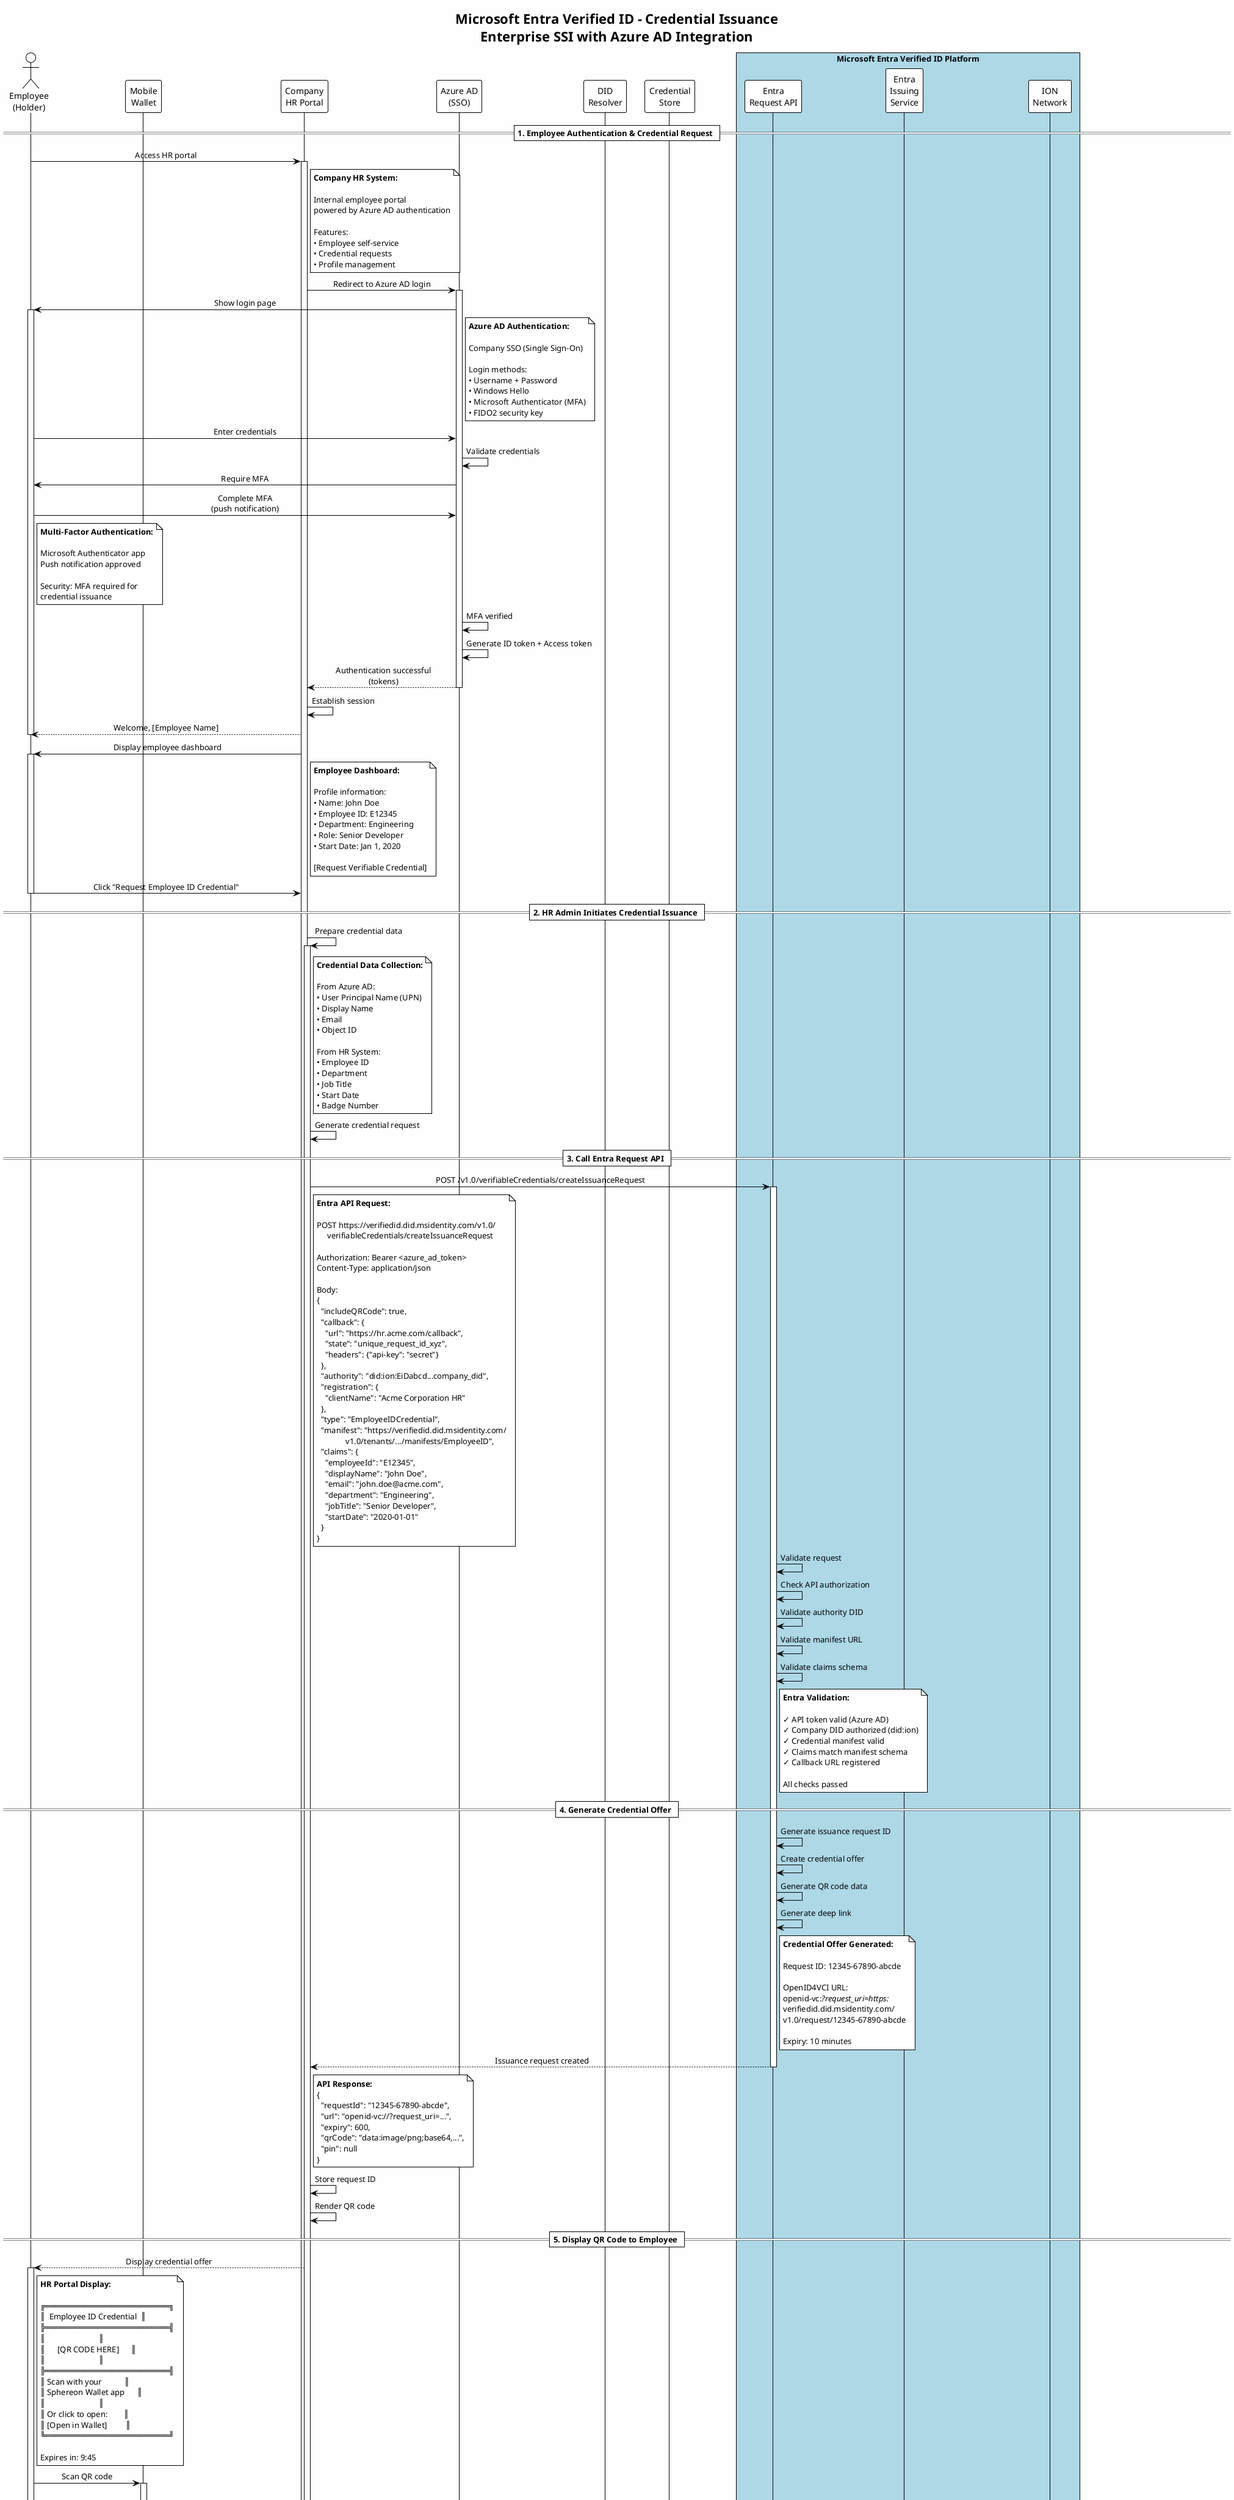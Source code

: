 @startuml 12-seq-entra-issuance
!theme plain
skinparam backgroundColor #FEFEFE
skinparam sequenceMessageAlign center

title Microsoft Entra Verified ID - Credential Issuance\n**Enterprise SSI with Azure AD Integration**

actor "Employee\n(Holder)" as Employee
participant "Mobile\nWallet" as Wallet
participant "Company\nHR Portal" as HRPortal
participant "Azure AD\n(SSO)" as AzureAD
participant "Entra\nRequest API" as EntraAPI
participant "Entra\nIssuing\nService" as EntraIssuer
participant "ION\nNetwork" as ION
participant "DID\nResolver" as DIDResolver
participant "Credential\nStore" as CredStore

box "Microsoft Entra Verified ID Platform" #LightBlue
  participant EntraAPI
  participant EntraIssuer
  participant ION
end box

== 1. Employee Authentication & Credential Request ==

Employee -> HRPortal: Access HR portal
activate HRPortal

note right of HRPortal
  **Company HR System:**
  
  Internal employee portal
  powered by Azure AD authentication
  
  Features:
  • Employee self-service
  • Credential requests
  • Profile management
end note

HRPortal -> AzureAD: Redirect to Azure AD login
activate AzureAD

AzureAD -> Employee: Show login page
activate Employee

note right of AzureAD
  **Azure AD Authentication:**
  
  Company SSO (Single Sign-On)
  
  Login methods:
  • Username + Password
  • Windows Hello
  • Microsoft Authenticator (MFA)
  • FIDO2 security key
end note

Employee -> AzureAD: Enter credentials
AzureAD -> AzureAD: Validate credentials

AzureAD -> Employee: Require MFA
Employee -> AzureAD: Complete MFA\n(push notification)

note right of Employee
  **Multi-Factor Authentication:**
  
  Microsoft Authenticator app
  Push notification approved
  
  Security: MFA required for
  credential issuance
end note

AzureAD -> AzureAD: MFA verified
AzureAD -> AzureAD: Generate ID token + Access token

AzureAD --> HRPortal: Authentication successful\n(tokens)
deactivate AzureAD

HRPortal -> HRPortal: Establish session
HRPortal --> Employee: Welcome, [Employee Name]
deactivate Employee

HRPortal -> Employee: Display employee dashboard
activate Employee

note right of HRPortal
  **Employee Dashboard:**
  
  Profile information:
  • Name: John Doe
  • Employee ID: E12345
  • Department: Engineering
  • Role: Senior Developer
  • Start Date: Jan 1, 2020
  
  [Request Verifiable Credential]
end note

Employee -> HRPortal: Click "Request Employee ID Credential"
deactivate Employee

== 2. HR Admin Initiates Credential Issuance ==

HRPortal -> HRPortal: Prepare credential data
activate HRPortal

note right of HRPortal
  **Credential Data Collection:**
  
  From Azure AD:
  • User Principal Name (UPN)
  • Display Name
  • Email
  • Object ID
  
  From HR System:
  • Employee ID
  • Department
  • Job Title
  • Start Date
  • Badge Number
end note

HRPortal -> HRPortal: Generate credential request

== 3. Call Entra Request API ==

HRPortal -> EntraAPI: POST /v1.0/verifiableCredentials/createIssuanceRequest
activate EntraAPI

note right of HRPortal
  **Entra API Request:**
  
  POST https://verifiedid.did.msidentity.com/v1.0/
       verifiableCredentials/createIssuanceRequest
  
  Authorization: Bearer <azure_ad_token>
  Content-Type: application/json
  
  Body:
  {
    "includeQRCode": true,
    "callback": {
      "url": "https://hr.acme.com/callback",
      "state": "unique_request_id_xyz",
      "headers": {"api-key": "secret"}
    },
    "authority": "did:ion:EiDabcd...company_did",
    "registration": {
      "clientName": "Acme Corporation HR"
    },
    "type": "EmployeeIDCredential",
    "manifest": "https://verifiedid.did.msidentity.com/
                v1.0/tenants/.../manifests/EmployeeID",
    "claims": {
      "employeeId": "E12345",
      "displayName": "John Doe",
      "email": "john.doe@acme.com",
      "department": "Engineering",
      "jobTitle": "Senior Developer",
      "startDate": "2020-01-01"
    }
  }
end note

EntraAPI -> EntraAPI: Validate request
EntraAPI -> EntraAPI: Check API authorization
EntraAPI -> EntraAPI: Validate authority DID
EntraAPI -> EntraAPI: Validate manifest URL
EntraAPI -> EntraAPI: Validate claims schema

note right of EntraAPI
  **Entra Validation:**
  
  ✓ API token valid (Azure AD)
  ✓ Company DID authorized (did:ion)
  ✓ Credential manifest valid
  ✓ Claims match manifest schema
  ✓ Callback URL registered
  
  All checks passed
end note

== 4. Generate Credential Offer ==

EntraAPI -> EntraAPI: Generate issuance request ID
EntraAPI -> EntraAPI: Create credential offer
EntraAPI -> EntraAPI: Generate QR code data
EntraAPI -> EntraAPI: Generate deep link

note right of EntraAPI
  **Credential Offer Generated:**
  
  Request ID: 12345-67890-abcde
  
  OpenID4VCI URL:
  openid-vc://?request_uri=https://
  verifiedid.did.msidentity.com/
  v1.0/request/12345-67890-abcde
  
  Expiry: 10 minutes
end note

EntraAPI --> HRPortal: Issuance request created
deactivate EntraAPI

note right of HRPortal
  **API Response:**
  {
    "requestId": "12345-67890-abcde",
    "url": "openid-vc://?request_uri=...",
    "expiry": 600,
    "qrCode": "data:image/png;base64,...",
    "pin": null
  }
end note

HRPortal -> HRPortal: Store request ID
HRPortal -> HRPortal: Render QR code

== 5. Display QR Code to Employee ==

HRPortal --> Employee: Display credential offer
activate Employee

note right of Employee
  **HR Portal Display:**
  
  ╔══════════════════════════╗
  ║  Employee ID Credential  ║
  ╠══════════════════════════╣
  ║                          ║
  ║      [QR CODE HERE]      ║
  ║                          ║
  ╠══════════════════════════╣
  ║ Scan with your           ║
  ║ Sphereon Wallet app      ║
  ║                          ║
  ║ Or click to open:        ║
  ║ [Open in Wallet]         ║
  ╚══════════════════════════╝
  
  Expires in: 9:45
end note

Employee -> Wallet: Scan QR code
activate Wallet
deactivate Employee

== 6. Wallet Processes Credential Offer ==

Wallet -> Wallet: Parse OpenID4VCI URL
Wallet -> Wallet: Extract request_uri

Wallet -> EntraIssuer: GET request_uri
activate EntraIssuer

EntraIssuer -> EntraIssuer: Validate request ID
EntraIssuer -> EntraIssuer: Check expiry (< 10 min)

note right of EntraIssuer
  **Request Validation:**
  
  Request ID: 12345-67890-abcde
  Status: Pending
  Expiry: Valid (2 minutes elapsed)
  
  Credential type: EmployeeIDCredential
  Issuer: Acme Corporation
  Issuer DID: did:ion:EiDabcd...
end note

EntraIssuer --> Wallet: Credential offer details
deactivate EntraIssuer

note right of Wallet
  **Credential Offer:**
  {
    "credential_issuer": "https://verifiedid.did.msidentity.com",
    "credentials": [{
      "format": "jwt_vc_json",
      "types": ["VerifiableCredential", "EmployeeIDCredential"],
      "credentialSubject": {
        "employeeId": "E12345",
        "displayName": "John Doe",
        "department": "Engineering",
        ...
      }
    }],
    "display": {
      "name": "Acme Corporation",
      "logo": "https://acme.com/logo.png",
      "backgroundColor": "#000080"
    }
  }
end note

== 7. Wallet Resolves Company DID ==

Wallet -> DIDResolver: Resolve did:ion:EiDabcd...
activate DIDResolver

DIDResolver -> ION: Query ION network
activate ION

note right of ION
  **ION DID Resolution:**
  
  Company DID: did:ion:EiDabcd...
  
  ION network queries:
  1. Check local cache
  2. Query Bitcoin blockchain
  3. Retrieve IPFS data
  4. Reconstruct DID document
end note

ION -> ION: Query Bitcoin for anchor
ION -> ION: Retrieve IPFS content (DID doc operations)
ION -> ION: Apply operations to construct current state

ION --> DIDResolver: DID document
deactivate ION

note right of DIDResolver
  **Company DID Document:**
  {
    "id": "did:ion:EiDabcd...",
    "verificationMethod": [{
      "id": "did:ion:EiDabcd...#sign-key-1",
      "type": "JsonWebKey2020",
      "controller": "did:ion:EiDabcd...",
      "publicKeyJwk": {...}
    }],
    "service": [{
      "id": "#linkeddomains",
      "type": "LinkedDomains",
      "serviceEndpoint": "https://acme.com"
    }]
  }
  
  ✓ DID anchored on Bitcoin (via ION)
  ✓ Signing key verified
  ✓ Linked to acme.com domain
end note

DIDResolver --> Wallet: Company DID document
deactivate DIDResolver

Wallet -> Wallet: Validate company DID
Wallet -> Wallet: Extract verification key
Wallet -> Wallet: Verify domain linkage

note right of Wallet
  **Trust Establishment:**
  
  ✓ Company DID anchored on Bitcoin (ION)
  ✓ DID linked to acme.com domain
  ✓ Signing key identified
  
  Trust level: HIGH
  (Bitcoin-anchored DID)
end note

== 8. Display Credential Preview to User ==

Wallet -> Employee: Show credential preview
activate Employee

note right of Wallet
  **Wallet Display:**
  
  ╔══════════════════════════════╗
  ║ Credential Offer             ║
  ╠══════════════════════════════╣
  ║ Issuer: Acme Corporation 🔗  ║
  ║ Type: Employee ID            ║
  ╠══════════════════════════════╣
  ║ Information to be stored:    ║
  ║                              ║
  ║ • Employee ID: E12345        ║
  ║ • Name: John Doe             ║
  ║ • Email: john.doe@acme.com   ║
  ║ • Department: Engineering    ║
  ║ • Job Title: Senior Dev      ║
  ║ • Start Date: Jan 1, 2020    ║
  ╠══════════════════════════════╣
  ║ 🔒 Issuer Verified           ║
  ║ ⚓ Bitcoin-anchored DID       ║
  ╠══════════════════════════════╣
  ║     [Accept]  [Reject]       ║
  ╚══════════════════════════════╝
end note

Employee -> Wallet: Review credential details
Employee -> Wallet: Accept credential
deactivate Employee

== 9. Wallet Requests Credential (with Proof of Possession) ==

Wallet -> Wallet: Select/create holder DID
Wallet -> Wallet: Generate key proof (PoP)

note right of Wallet
  **Proof of Possession:**
  
  Holder DID: did:ion:EiHolder123...
  (Employee's personal DID)
  
  PoP JWT:
  {
    "iss": "did:ion:EiHolder123...",
    "aud": "did:ion:EiDabcd...",
    "nonce": "challenge_from_offer",
    "iat": 1705329600
  }
  
  Signed with holder's private key
  Proves DID ownership
end note

Wallet -> EntraIssuer: POST /credential\n(with PoP JWT)
activate EntraIssuer

note right of Wallet
  **Credential Request:**
  
  POST https://verifiedid.did.msidentity.com/
       v1.0/request/12345-67890-abcde
  
  Body:
  {
    "id": "12345-67890-abcde",
    "did": "did:ion:EiHolder123...",
    "proof": {
      "proof_type": "jwt",
      "jwt": "<base64_encoded_pop_jwt>"
    }
  }
end note

EntraIssuer -> EntraIssuer: Validate request ID
EntraIssuer -> EntraIssuer: Check not already issued

EntraIssuer -> DIDResolver: Resolve holder DID
activate DIDResolver

DIDResolver -> ION: Query holder DID
activate ION
ION --> DIDResolver: Holder DID document
deactivate ION

DIDResolver --> EntraIssuer: Holder DID document
deactivate DIDResolver

EntraIssuer -> EntraIssuer: Verify PoP JWT signature
EntraIssuer -> EntraIssuer: Validate proof claims

note right of EntraIssuer
  **PoP Validation:**
  
  ✓ Holder DID resolved successfully
  ✓ PoP JWT signature valid
  ✓ iss = Holder DID
  ✓ aud = Company DID
  ✓ Nonce matches offer
  
  Holder proven to control DID
end note

== 10. Entra Generates Verifiable Credential ==

EntraIssuer -> EntraIssuer: Create VC structure

note right of EntraIssuer
  **Verifiable Credential:**
  
  {
    "@context": [
      "https://www.w3.org/2018/credentials/v1",
      "https://schema.org"
    ],
    "type": ["VerifiableCredential", "EmployeeIDCredential"],
    "issuer": "did:ion:EiDabcd...",
    "issuanceDate": "2024-01-15T12:00:00Z",
    "expirationDate": "2025-01-15T12:00:00Z",
    "credentialSubject": {
      "id": "did:ion:EiHolder123...",
      "employeeId": "E12345",
      "displayName": "John Doe",
      "email": "john.doe@acme.com",
      "department": "Engineering",
      "jobTitle": "Senior Developer",
      "startDate": "2020-01-01",
      "employer": {
        "name": "Acme Corporation",
        "did": "did:ion:EiDabcd..."
      }
    }
  }
end note

EntraIssuer -> EntraIssuer: Sign credential with company key
EntraIssuer -> EntraIssuer: Convert to JWT format

note right of EntraIssuer
  **JWT-VC Signing:**
  
  Algorithm: ES256K (Secp256k1)
  Key: Company's signing key
  
  JWT Header:
  {
    "typ": "JWT",
    "alg": "ES256K",
    "kid": "did:ion:EiDabcd...#sign-key-1"
  }
  
  JWT Payload: (VC structure above)
  
  JWT Signature: 
  ECDSA signature using company private key
end note

EntraIssuer -> EntraIssuer: Package credential

== 11. Send Credential to Wallet ==

EntraIssuer --> Wallet: Credential issued
deactivate EntraIssuer

note right of Wallet
  **Credential Response:**
  {
    "credential": "<base64_jwt_vc>",
    "format": "jwt_vc_json"
  }
end note

== 12. Entra Callback to HR Portal ==

EntraIssuer -> HRPortal: POST callback webhook
activate HRPortal

note right of HRPortal
  **Callback Payload:**
  
  POST https://hr.acme.com/callback
  Headers: api-key: secret
  
  {
    "requestId": "12345-67890-abcde",
    "requestStatus": "issuance_successful",
    "state": "unique_request_id_xyz",
    "subject": "did:ion:EiHolder123..."
  }
end note

HRPortal -> HRPortal: Validate callback signature
HRPortal -> HRPortal: Match state to employee session
HRPortal -> HRPortal: Update issuance status

HRPortal --> EntraIssuer: 200 OK
deactivate HRPortal

== 13. Wallet Validates & Stores Credential ==

Wallet -> Wallet: Decode JWT-VC
Wallet -> Wallet: Extract VC payload
Wallet -> Wallet: Verify JWT signature

note right of Wallet
  **Credential Validation:**
  
  1. Decode JWT
  2. Extract kid from header
  3. Resolve issuer DID (already cached)
  4. Get public key for kid
  5. Verify ECDSA signature
  
  ✓ Signature valid
  ✓ Issuer DID matches
  ✓ Subject DID matches (holder)
  ✓ Not expired
  ✓ Issuance date valid
end note

Wallet -> Wallet: Validate credential schema
Wallet -> Wallet: Check expiration date
Wallet -> Wallet: Validate subject DID (matches holder)

Wallet -> CredStore: storeCredential(vc)
activate CredStore

CredStore -> CredStore: Store credential JSON
CredStore -> CredStore: Store metadata
CredStore -> CredStore: Index by type & issuer

CredStore --> Wallet: Stored
deactivate CredStore

note right of CredStore
  **Storage:**
  
  Credential ID: cred_12345
  Type: EmployeeIDCredential
  Issuer: Acme Corporation
  Issued: 2024-01-15
  Expires: 2025-01-15
  Status: Active
  
  Indexed for quick retrieval
end note

== 14. Display Success to User ==

Wallet -> Employee: Credential received!
activate Employee

note right of Wallet
  **Success Screen:**
  
  ╔══════════════════════════════╗
  ║ ✓ Credential Added           ║
  ╠══════════════════════════════╣
  ║                              ║
  ║  [ACME LOGO]                 ║
  ║                              ║
  ║  Employee ID                 ║
  ║  Acme Corporation            ║
  ║                              ║
  ║  John Doe                    ║
  ║  E12345                      ║
  ║  Engineering                 ║
  ║                              ║
  ║  Valid until: Jan 15, 2025   ║
  ║                              ║
  ╠══════════════════════════════╣
  ║        [View Details]        ║
  ╚══════════════════════════════╝
end note

Employee -> Wallet: Done
deactivate Employee
deactivate Wallet

== Summary ==

note over Employee, CredStore
  **Microsoft Entra Verified ID Issuance Complete**
  
  **Flow Summary:**
  1. Employee authenticated with Azure AD + MFA
  2. HR portal called Entra Request API
  3. Entra generated credential offer (QR code)
  4. Employee scanned QR with wallet
  5. Wallet resolved company DID (did:ion on Bitcoin)
  6. Employee accepted credential
  7. Wallet proved DID ownership (PoP)
  8. Entra issued signed credential (JWT-VC)
  9. Wallet validated & stored credential
  10. Entra notified HR portal via callback
  
  **Key Features:**
  ✓ Azure AD SSO integration
  ✓ Enterprise authentication (MFA required)
  ✓ Bitcoin-anchored DIDs (ION network)
  ✓ W3C Verifiable Credentials standard
  ✓ Proof of Possession (key binding)
  ✓ Webhook callbacks for workflow integration
  ✓ Domain verification (LinkedDomains)
  ✓ 1-year validity period
  
  **Trust Model:**
  • Company DID anchored on Bitcoin (immutable)
  • Domain linkage verified (did:ion ↔ acme.com)
  • JWT signature cryptographically verified
  • Employee DID also on ION (optional but recommended)
  
  **Enterprise Benefits:**
  • Seamless Azure AD integration
  • No custom identity infrastructure needed
  • Microsoft manages DID operations (ION)
  • Standards-compliant (W3C VC)
  • Cross-platform wallet support
  • Revocation support (Status List 2021)
  
  **Employee Benefits:**
  • Portable digital employee ID
  • Can be presented to any verifier
  • Privacy-preserving (selective disclosure)
  • Self-sovereign (in employee's wallet)
  • Works offline (cached)
  
  **Use Cases:**
  • Building access (present to door readers)
  • Corporate app authentication
  • HR systems (benefits, payroll)
  • Third-party services (discounts, perks)
  • Cross-company collaboration
  
  The employee can now use this credential
  to prove their employment without involving
  the company in each verification.
end note

@enduml
